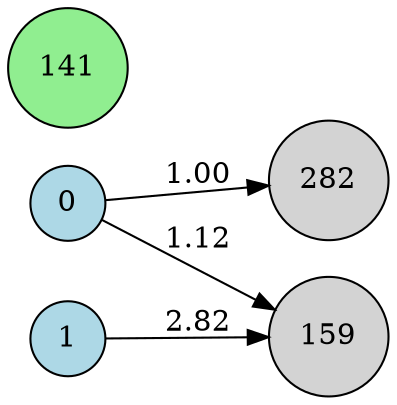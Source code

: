 digraph neat {
  rankdir=LR;
  node [shape=circle];
  node0 [label="0", style=filled, fillcolor=lightblue];
  node1 [label="1", style=filled, fillcolor=lightblue];
  node141 [label="141", style=filled, fillcolor=lightgreen];
  node159 [label="159", style=filled, fillcolor=lightgray];
  node282 [label="282", style=filled, fillcolor=lightgray];
  node1 -> node159 [label="2.82"];
  node0 -> node282 [label="1.00"];
  node0 -> node159 [label="1.12"];
}
